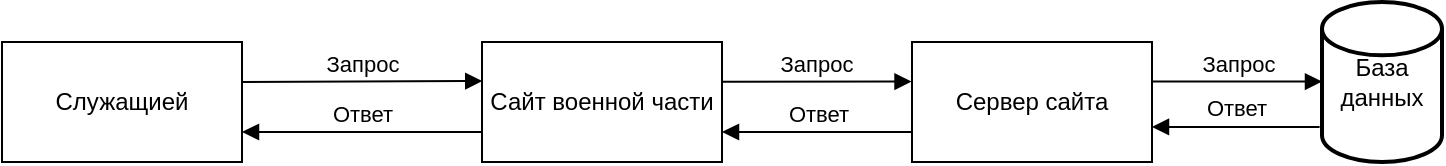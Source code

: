 <mxfile version="22.1.16" type="device">
  <diagram name="Page-1" id="e7e014a7-5840-1c2e-5031-d8a46d1fe8dd">
    <mxGraphModel dx="1313" dy="706" grid="1" gridSize="10" guides="1" tooltips="1" connect="1" arrows="1" fold="1" page="1" pageScale="1" pageWidth="1169" pageHeight="826" background="none" math="0" shadow="0">
      <root>
        <mxCell id="0" />
        <mxCell id="1" parent="0" />
        <mxCell id="ubQg9M1NO3aRI4r7h2QJ-41" value="Служащией" style="rounded=0;whiteSpace=wrap;html=1;" vertex="1" parent="1">
          <mxGeometry x="70" y="360" width="120" height="60" as="geometry" />
        </mxCell>
        <mxCell id="ubQg9M1NO3aRI4r7h2QJ-42" value="Сайт военной части" style="rounded=0;whiteSpace=wrap;html=1;" vertex="1" parent="1">
          <mxGeometry x="310" y="360" width="120" height="60" as="geometry" />
        </mxCell>
        <mxCell id="ubQg9M1NO3aRI4r7h2QJ-43" value="Сервер сайта" style="rounded=0;whiteSpace=wrap;html=1;" vertex="1" parent="1">
          <mxGeometry x="525" y="360" width="120" height="60" as="geometry" />
        </mxCell>
        <mxCell id="ubQg9M1NO3aRI4r7h2QJ-44" value="База данных" style="strokeWidth=2;html=1;shape=mxgraph.flowchart.database;whiteSpace=wrap;" vertex="1" parent="1">
          <mxGeometry x="730" y="340" width="60" height="80" as="geometry" />
        </mxCell>
        <mxCell id="ubQg9M1NO3aRI4r7h2QJ-45" value="Запрос" style="html=1;verticalAlign=bottom;endArrow=block;curved=0;rounded=0;entryX=0.001;entryY=0.325;entryDx=0;entryDy=0;entryPerimeter=0;" edge="1" parent="1" target="ubQg9M1NO3aRI4r7h2QJ-42">
          <mxGeometry width="80" relative="1" as="geometry">
            <mxPoint x="190" y="380" as="sourcePoint" />
            <mxPoint x="270" y="380" as="targetPoint" />
          </mxGeometry>
        </mxCell>
        <mxCell id="ubQg9M1NO3aRI4r7h2QJ-46" value="Запрос" style="html=1;verticalAlign=bottom;endArrow=block;curved=0;rounded=0;entryX=-0.002;entryY=0.33;entryDx=0;entryDy=0;entryPerimeter=0;" edge="1" parent="1" target="ubQg9M1NO3aRI4r7h2QJ-43">
          <mxGeometry width="80" relative="1" as="geometry">
            <mxPoint x="430" y="379.83" as="sourcePoint" />
            <mxPoint x="520" y="380" as="targetPoint" />
          </mxGeometry>
        </mxCell>
        <mxCell id="ubQg9M1NO3aRI4r7h2QJ-47" value="Запрос" style="html=1;verticalAlign=bottom;endArrow=block;curved=0;rounded=0;" edge="1" parent="1">
          <mxGeometry width="80" relative="1" as="geometry">
            <mxPoint x="645" y="379.8" as="sourcePoint" />
            <mxPoint x="730" y="379.8" as="targetPoint" />
          </mxGeometry>
        </mxCell>
        <mxCell id="ubQg9M1NO3aRI4r7h2QJ-48" value="Ответ" style="html=1;verticalAlign=bottom;endArrow=block;curved=0;rounded=0;entryX=1;entryY=0.75;entryDx=0;entryDy=0;exitX=0;exitY=0.75;exitDx=0;exitDy=0;" edge="1" parent="1" source="ubQg9M1NO3aRI4r7h2QJ-42" target="ubQg9M1NO3aRI4r7h2QJ-41">
          <mxGeometry width="80" relative="1" as="geometry">
            <mxPoint x="190" y="450" as="sourcePoint" />
            <mxPoint x="270" y="450" as="targetPoint" />
          </mxGeometry>
        </mxCell>
        <mxCell id="ubQg9M1NO3aRI4r7h2QJ-49" value="Ответ" style="html=1;verticalAlign=bottom;endArrow=block;curved=0;rounded=0;entryX=1;entryY=0.75;entryDx=0;entryDy=0;exitX=0;exitY=0.75;exitDx=0;exitDy=0;" edge="1" parent="1" source="ubQg9M1NO3aRI4r7h2QJ-43" target="ubQg9M1NO3aRI4r7h2QJ-42">
          <mxGeometry width="80" relative="1" as="geometry">
            <mxPoint x="410" y="460" as="sourcePoint" />
            <mxPoint x="490" y="460" as="targetPoint" />
          </mxGeometry>
        </mxCell>
        <mxCell id="ubQg9M1NO3aRI4r7h2QJ-50" value="Ответ" style="html=1;verticalAlign=bottom;endArrow=block;curved=0;rounded=0;entryX=1;entryY=0.75;entryDx=0;entryDy=0;exitX=-0.02;exitY=0.782;exitDx=0;exitDy=0;exitPerimeter=0;" edge="1" parent="1" source="ubQg9M1NO3aRI4r7h2QJ-44">
          <mxGeometry width="80" relative="1" as="geometry">
            <mxPoint x="728.02" y="400.0" as="sourcePoint" />
            <mxPoint x="645" y="402.44" as="targetPoint" />
          </mxGeometry>
        </mxCell>
      </root>
    </mxGraphModel>
  </diagram>
</mxfile>

